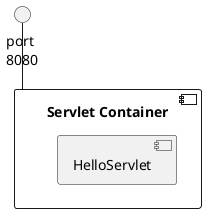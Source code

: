 @startuml

' Enterprise JSF project.
'
' Copyright 2023-2024 e-Contract.be BV. All rights reserved.
' e-Contract.be BV proprietary/confidential. Use is subject to license terms.

component "Servlet Container" as ServletContainer {
    component HelloServlet
}

interface "port\n8080" as 8080

8080 -- ServletContainer

@enduml
